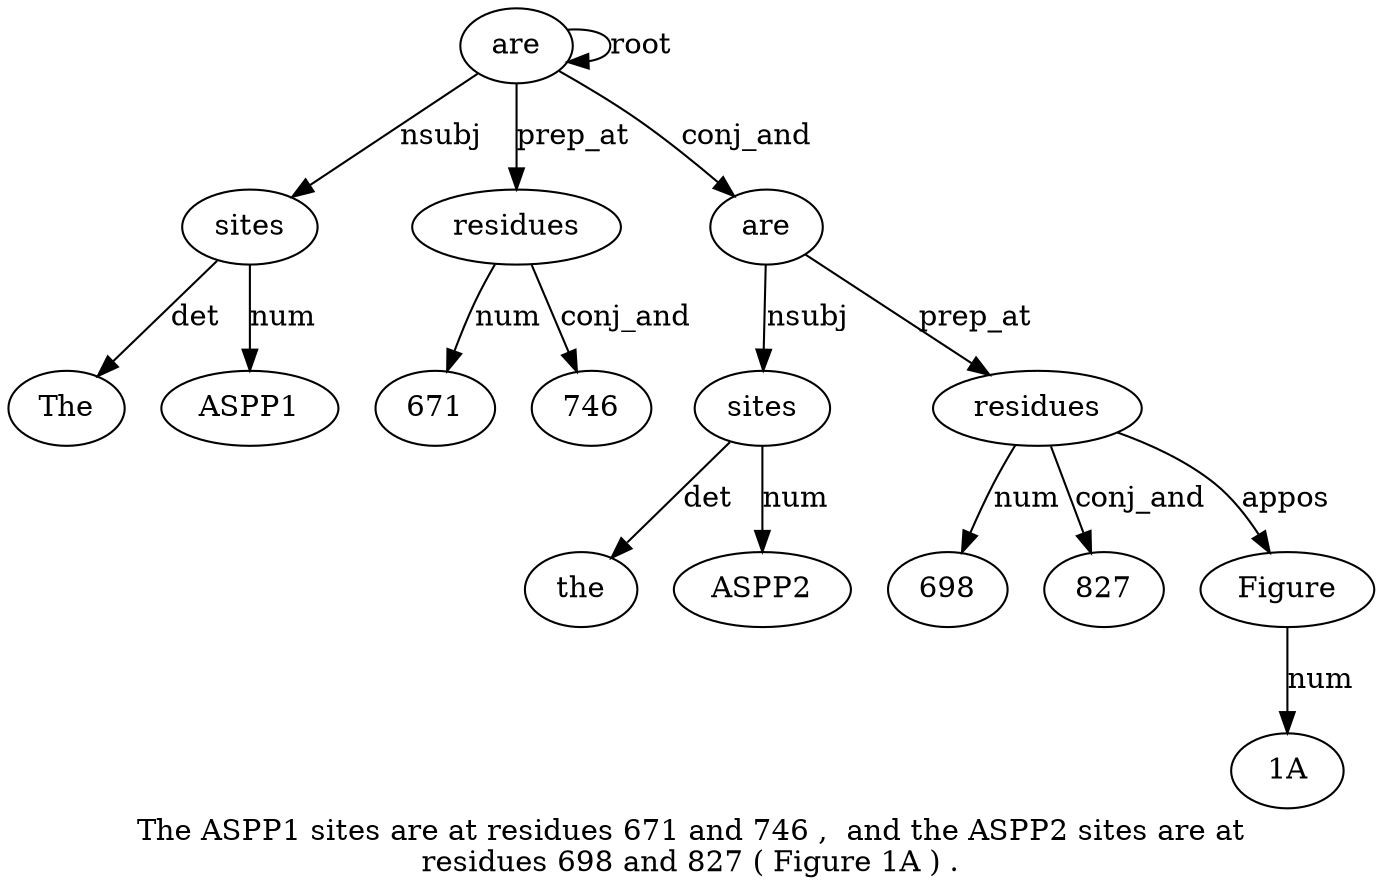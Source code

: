 digraph "The ASPP1 sites are at residues 671 and 746 ,  and the ASPP2 sites are at residues 698 and 827 ( Figure 1A ) ." {
label="The ASPP1 sites are at residues 671 and 746 ,  and the ASPP2 sites are at
residues 698 and 827 ( Figure 1A ) .";
sites3 [style=filled, fillcolor=white, label=sites];
The1 [style=filled, fillcolor=white, label=The];
sites3 -> The1  [label=det];
ASPP12 [style=filled, fillcolor=white, label=ASPP1];
sites3 -> ASPP12  [label=num];
are4 [style=filled, fillcolor=white, label=are];
are4 -> sites3  [label=nsubj];
are4 -> are4  [label=root];
residues6 [style=filled, fillcolor=white, label=residues];
are4 -> residues6  [label=prep_at];
671 [style=filled, fillcolor=white, label=671];
residues6 -> 671  [label=num];
7469 [style=filled, fillcolor=white, label=746];
residues6 -> 7469  [label=conj_and];
sites14 [style=filled, fillcolor=white, label=sites];
the12 [style=filled, fillcolor=white, label=the];
sites14 -> the12  [label=det];
ASPP213 [style=filled, fillcolor=white, label=ASPP2];
sites14 -> ASPP213  [label=num];
are15 [style=filled, fillcolor=white, label=are];
are15 -> sites14  [label=nsubj];
are4 -> are15  [label=conj_and];
residues17 [style=filled, fillcolor=white, label=residues];
are15 -> residues17  [label=prep_at];
6981 [style=filled, fillcolor=white, label=698];
residues17 -> 6981  [label=num];
82720 [style=filled, fillcolor=white, label=827];
residues17 -> 82720  [label=conj_and];
Figure22 [style=filled, fillcolor=white, label=Figure];
residues17 -> Figure22  [label=appos];
"1A23" [style=filled, fillcolor=white, label="1A"];
Figure22 -> "1A23"  [label=num];
}
